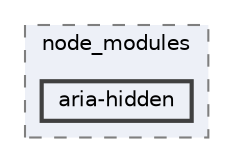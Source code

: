 digraph "C:/Users/arisc/OneDrive/Documents/GitHub/FINAL/EcoEats-Project/node_modules/aria-hidden"
{
 // LATEX_PDF_SIZE
  bgcolor="transparent";
  edge [fontname=Helvetica,fontsize=10,labelfontname=Helvetica,labelfontsize=10];
  node [fontname=Helvetica,fontsize=10,shape=box,height=0.2,width=0.4];
  compound=true
  subgraph clusterdir_5091f2b68170d33f954320199e2fed0a {
    graph [ bgcolor="#edf0f7", pencolor="grey50", label="node_modules", fontname=Helvetica,fontsize=10 style="filled,dashed", URL="dir_5091f2b68170d33f954320199e2fed0a.html",tooltip=""]
  dir_1120128aad94ff2a0e459395a42f3553 [label="aria-hidden", fillcolor="#edf0f7", color="grey25", style="filled,bold", URL="dir_1120128aad94ff2a0e459395a42f3553.html",tooltip=""];
  }
}
